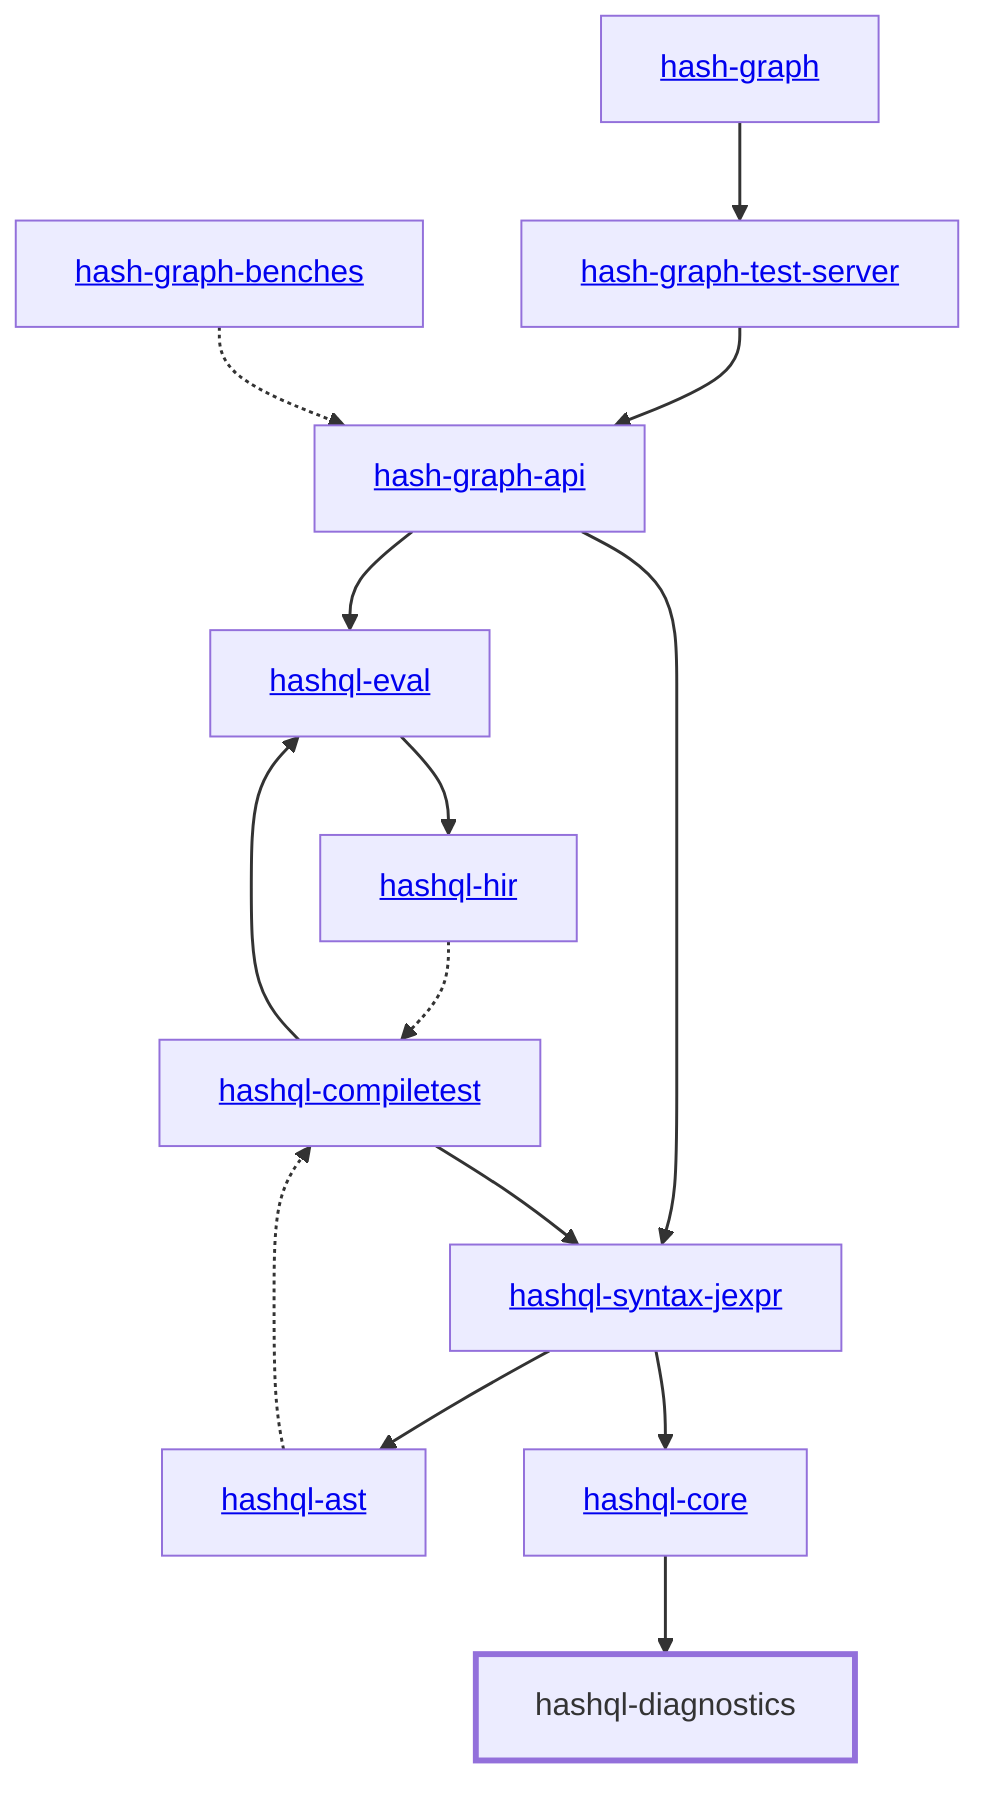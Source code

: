 graph TD
    linkStyle default stroke-width:1.5px
    classDef default stroke-width:1px
    classDef root stroke-width:3px
    classDef dev stroke-width:1px
    classDef build stroke-width:1px
    %% Legend
    %% --> : Normal dependency
    %% -.-> : Dev dependency
    %% ---> : Build dependency
    0[<a href="../hash_graph/index.html">hash-graph</a>]
    1[<a href="../hash_graph_api/index.html">hash-graph-api</a>]
    2[<a href="../hash_graph_test_server/index.html">hash-graph-test-server</a>]
    3[<a href="../hashql_ast/index.html">hashql-ast</a>]
    4[<a href="../hashql_compiletest/index.html">hashql-compiletest</a>]
    5[<a href="../hashql_core/index.html">hashql-core</a>]
    6[hashql-diagnostics]
    class 6 root
    7[<a href="../hashql_eval/index.html">hashql-eval</a>]
    8[<a href="../hashql_hir/index.html">hashql-hir</a>]
    9[<a href="../hashql_syntax_jexpr/index.html">hashql-syntax-jexpr</a>]
    10[<a href="../hash_graph_benches/index.html">hash-graph-benches</a>]
    0 --> 2
    1 --> 7
    1 --> 9
    2 --> 1
    3 -.-> 4
    4 --> 7
    4 --> 9
    5 --> 6
    7 --> 8
    8 -.-> 4
    9 --> 3
    9 --> 5
    10 -.-> 1